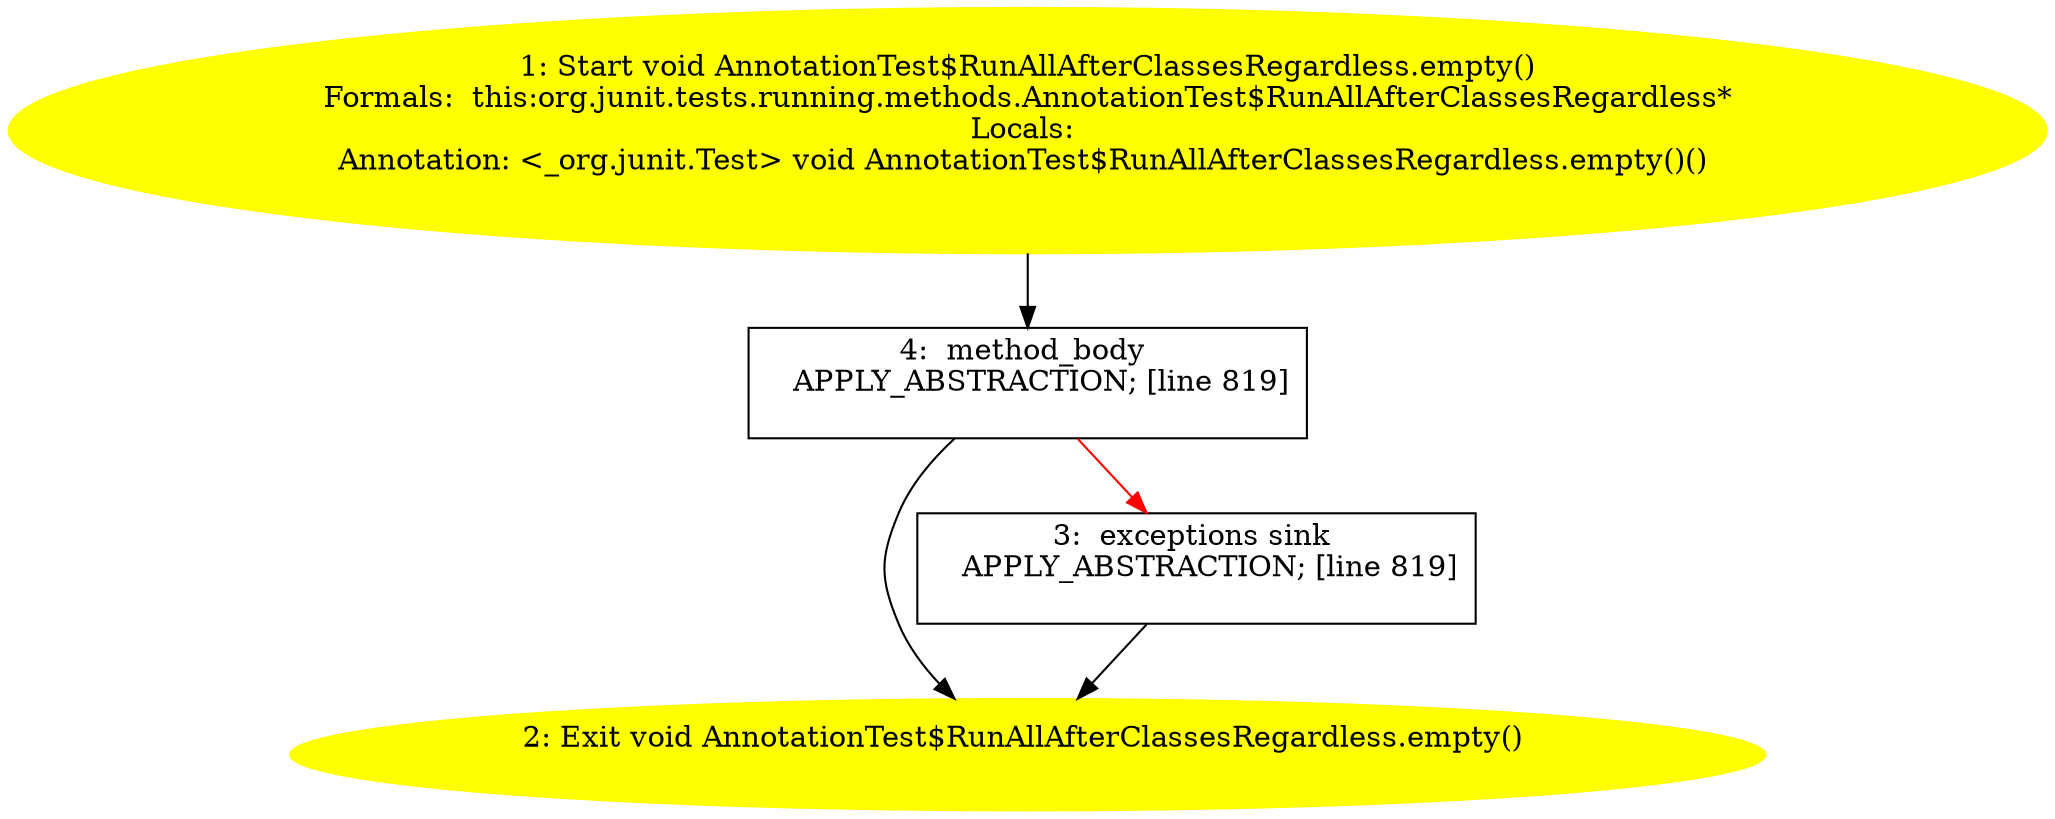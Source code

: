 /* @generated */
digraph cfg {
"org.junit.tests.running.methods.AnnotationTest$RunAllAfterClassesRegardless.empty():void.d22ca3cc5b3c3f7ac03c3b732da43292_1" [label="1: Start void AnnotationTest$RunAllAfterClassesRegardless.empty()\nFormals:  this:org.junit.tests.running.methods.AnnotationTest$RunAllAfterClassesRegardless*\nLocals: \nAnnotation: <_org.junit.Test> void AnnotationTest$RunAllAfterClassesRegardless.empty()() \n  " color=yellow style=filled]
	

	 "org.junit.tests.running.methods.AnnotationTest$RunAllAfterClassesRegardless.empty():void.d22ca3cc5b3c3f7ac03c3b732da43292_1" -> "org.junit.tests.running.methods.AnnotationTest$RunAllAfterClassesRegardless.empty():void.d22ca3cc5b3c3f7ac03c3b732da43292_4" ;
"org.junit.tests.running.methods.AnnotationTest$RunAllAfterClassesRegardless.empty():void.d22ca3cc5b3c3f7ac03c3b732da43292_2" [label="2: Exit void AnnotationTest$RunAllAfterClassesRegardless.empty() \n  " color=yellow style=filled]
	

"org.junit.tests.running.methods.AnnotationTest$RunAllAfterClassesRegardless.empty():void.d22ca3cc5b3c3f7ac03c3b732da43292_3" [label="3:  exceptions sink \n   APPLY_ABSTRACTION; [line 819]\n " shape="box"]
	

	 "org.junit.tests.running.methods.AnnotationTest$RunAllAfterClassesRegardless.empty():void.d22ca3cc5b3c3f7ac03c3b732da43292_3" -> "org.junit.tests.running.methods.AnnotationTest$RunAllAfterClassesRegardless.empty():void.d22ca3cc5b3c3f7ac03c3b732da43292_2" ;
"org.junit.tests.running.methods.AnnotationTest$RunAllAfterClassesRegardless.empty():void.d22ca3cc5b3c3f7ac03c3b732da43292_4" [label="4:  method_body \n   APPLY_ABSTRACTION; [line 819]\n " shape="box"]
	

	 "org.junit.tests.running.methods.AnnotationTest$RunAllAfterClassesRegardless.empty():void.d22ca3cc5b3c3f7ac03c3b732da43292_4" -> "org.junit.tests.running.methods.AnnotationTest$RunAllAfterClassesRegardless.empty():void.d22ca3cc5b3c3f7ac03c3b732da43292_2" ;
	 "org.junit.tests.running.methods.AnnotationTest$RunAllAfterClassesRegardless.empty():void.d22ca3cc5b3c3f7ac03c3b732da43292_4" -> "org.junit.tests.running.methods.AnnotationTest$RunAllAfterClassesRegardless.empty():void.d22ca3cc5b3c3f7ac03c3b732da43292_3" [color="red" ];
}

